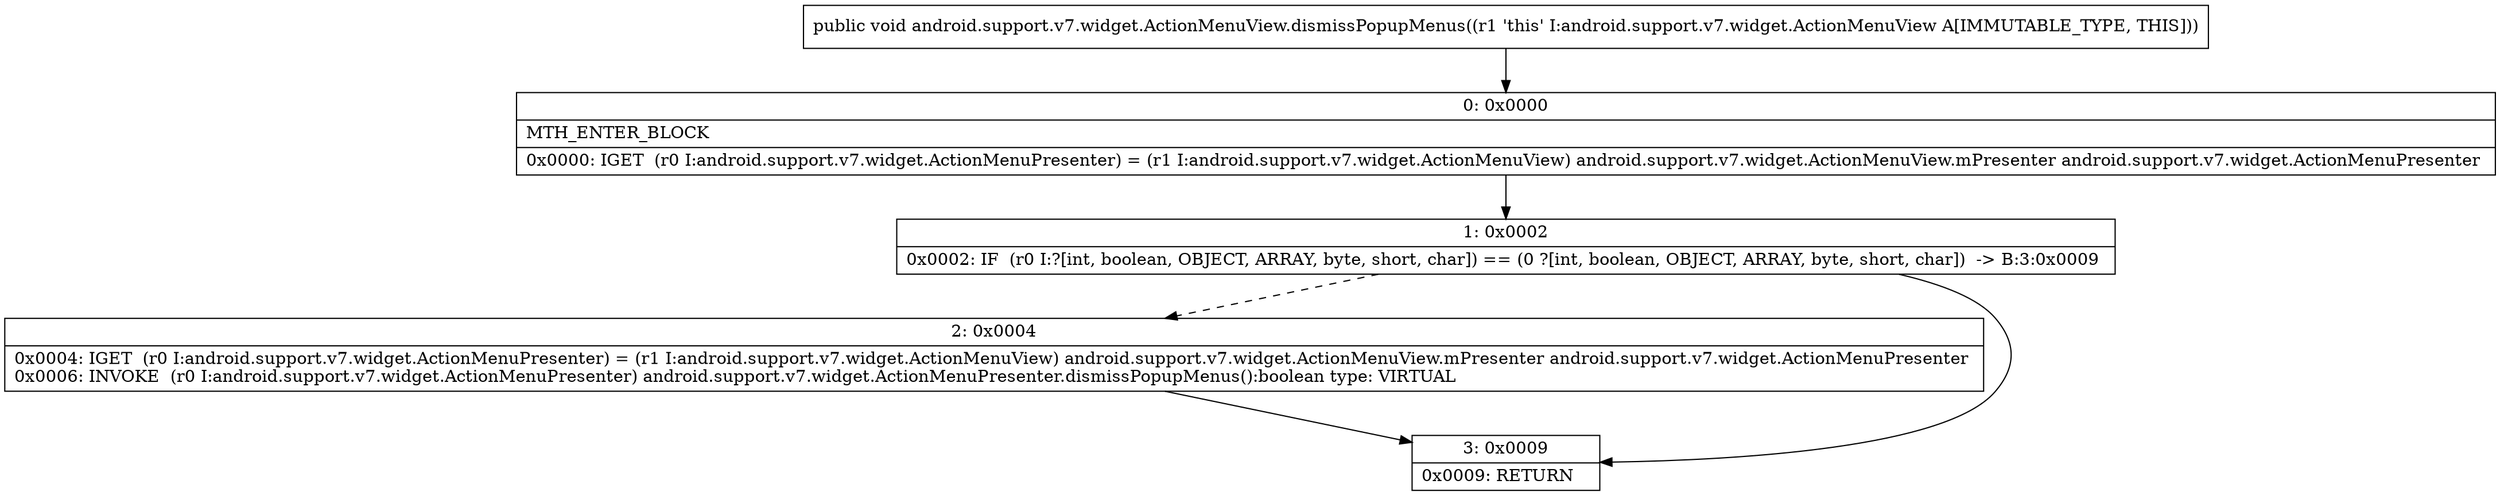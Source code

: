 digraph "CFG forandroid.support.v7.widget.ActionMenuView.dismissPopupMenus()V" {
Node_0 [shape=record,label="{0\:\ 0x0000|MTH_ENTER_BLOCK\l|0x0000: IGET  (r0 I:android.support.v7.widget.ActionMenuPresenter) = (r1 I:android.support.v7.widget.ActionMenuView) android.support.v7.widget.ActionMenuView.mPresenter android.support.v7.widget.ActionMenuPresenter \l}"];
Node_1 [shape=record,label="{1\:\ 0x0002|0x0002: IF  (r0 I:?[int, boolean, OBJECT, ARRAY, byte, short, char]) == (0 ?[int, boolean, OBJECT, ARRAY, byte, short, char])  \-\> B:3:0x0009 \l}"];
Node_2 [shape=record,label="{2\:\ 0x0004|0x0004: IGET  (r0 I:android.support.v7.widget.ActionMenuPresenter) = (r1 I:android.support.v7.widget.ActionMenuView) android.support.v7.widget.ActionMenuView.mPresenter android.support.v7.widget.ActionMenuPresenter \l0x0006: INVOKE  (r0 I:android.support.v7.widget.ActionMenuPresenter) android.support.v7.widget.ActionMenuPresenter.dismissPopupMenus():boolean type: VIRTUAL \l}"];
Node_3 [shape=record,label="{3\:\ 0x0009|0x0009: RETURN   \l}"];
MethodNode[shape=record,label="{public void android.support.v7.widget.ActionMenuView.dismissPopupMenus((r1 'this' I:android.support.v7.widget.ActionMenuView A[IMMUTABLE_TYPE, THIS])) }"];
MethodNode -> Node_0;
Node_0 -> Node_1;
Node_1 -> Node_2[style=dashed];
Node_1 -> Node_3;
Node_2 -> Node_3;
}

